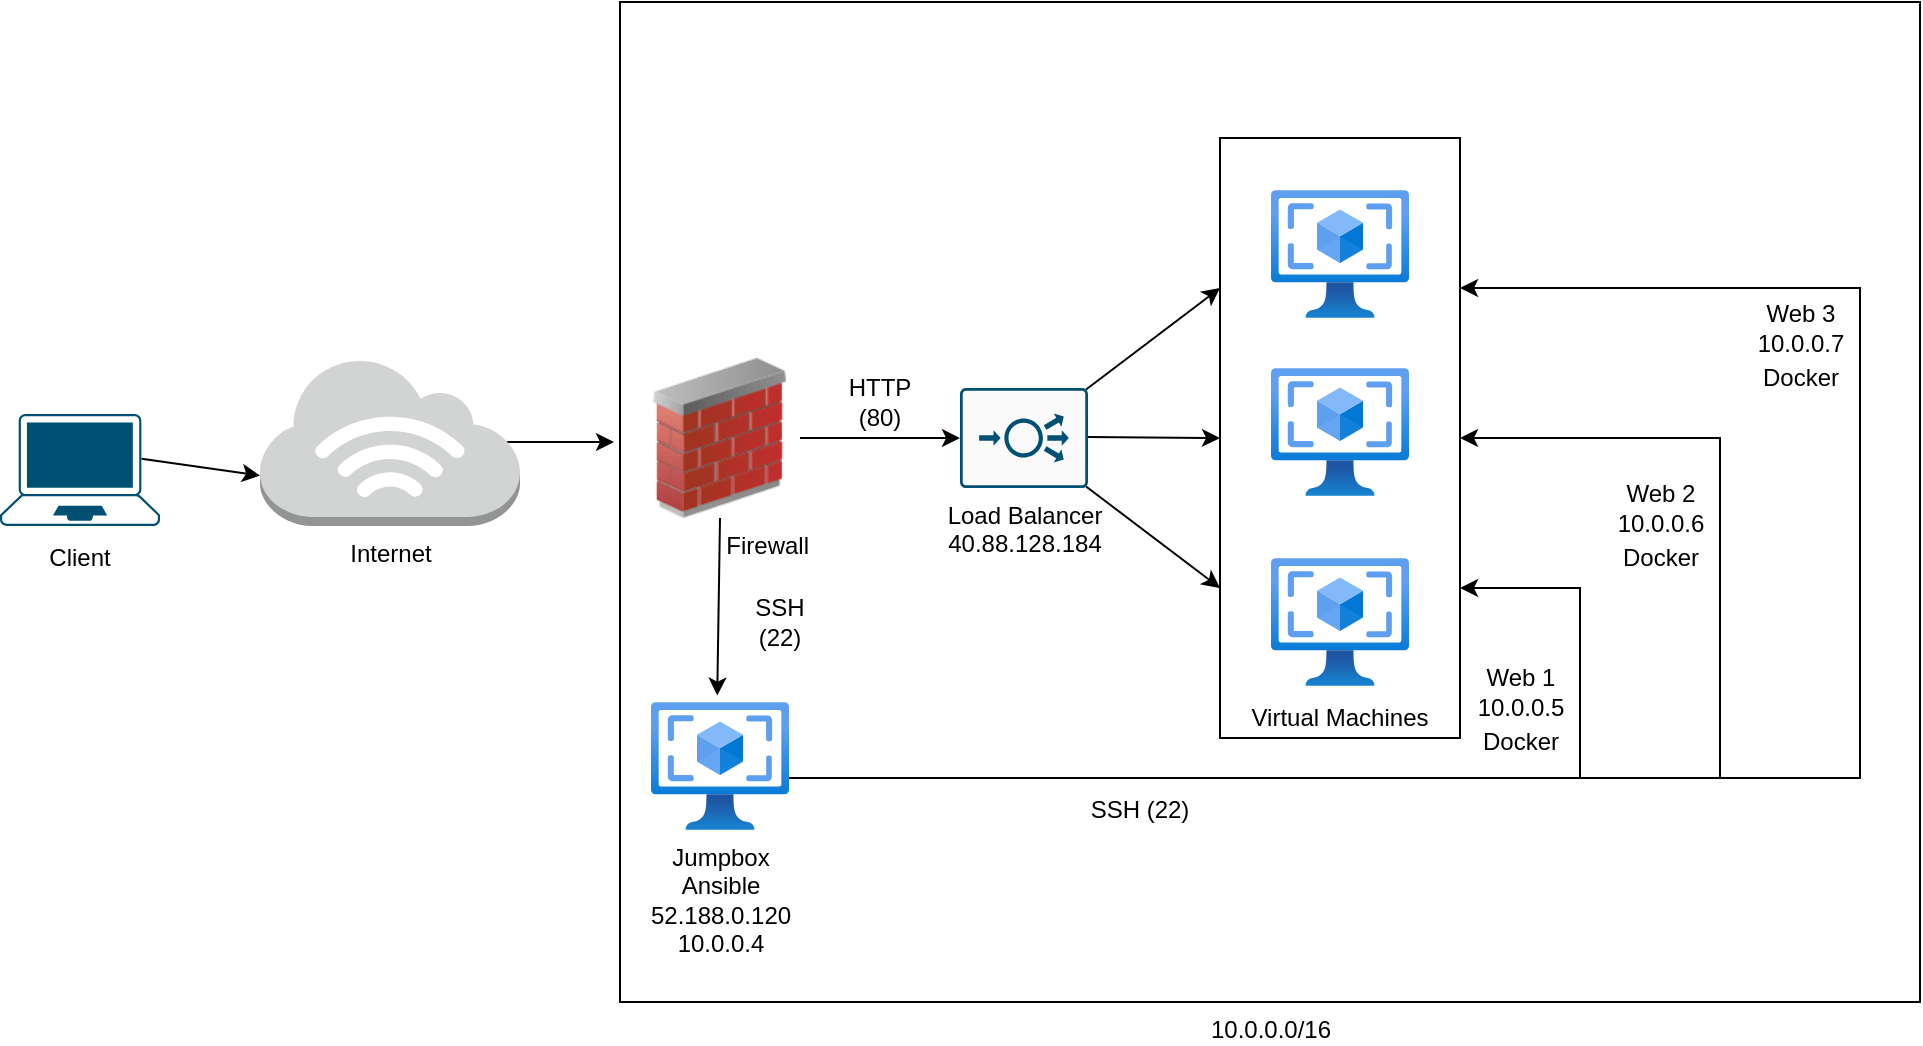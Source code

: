 <mxfile version="14.9.5" type="github">
  <diagram id="EM6CYuOJosww6zwFT-_a" name="Page-1">
    <mxGraphModel dx="925" dy="625" grid="1" gridSize="10" guides="1" tooltips="1" connect="1" arrows="1" fold="1" page="1" pageScale="1" pageWidth="850" pageHeight="1100" math="0" shadow="0">
      <root>
        <mxCell id="0" />
        <mxCell id="1" parent="0" />
        <mxCell id="SQknO_WiFOyQ2rEXzBOz-61" value="10.0.0.0/16" style="verticalLabelPosition=bottom;verticalAlign=top;html=1;shape=mxgraph.basic.rect;fillColor2=none;strokeWidth=1;size=20;indent=5;" vertex="1" parent="1">
          <mxGeometry x="620" y="10" width="650" height="500" as="geometry" />
        </mxCell>
        <mxCell id="SQknO_WiFOyQ2rEXzBOz-3" value="" style="endArrow=classic;html=1;startArrow=none;" edge="1" parent="1">
          <mxGeometry width="50" height="50" relative="1" as="geometry">
            <mxPoint x="560" y="230" as="sourcePoint" />
            <mxPoint x="617" y="230" as="targetPoint" />
            <Array as="points" />
          </mxGeometry>
        </mxCell>
        <mxCell id="SQknO_WiFOyQ2rEXzBOz-5" value="&amp;nbsp; &amp;nbsp; &amp;nbsp; &amp;nbsp; &amp;nbsp; &amp;nbsp; &amp;nbsp; Firewall" style="image;html=1;image=img/lib/clip_art/networking/Firewall_02_128x128.png" vertex="1" parent="1">
          <mxGeometry x="630" y="188" width="80" height="80" as="geometry" />
        </mxCell>
        <mxCell id="SQknO_WiFOyQ2rEXzBOz-6" value="" style="endArrow=classic;html=1;exitX=1;exitY=0.5;exitDx=0;exitDy=0;entryX=0;entryY=0.5;entryDx=0;entryDy=0;entryPerimeter=0;startArrow=none;" edge="1" parent="1" source="SQknO_WiFOyQ2rEXzBOz-5" target="SQknO_WiFOyQ2rEXzBOz-7">
          <mxGeometry width="50" height="50" relative="1" as="geometry">
            <mxPoint x="710" y="239.5" as="sourcePoint" />
            <mxPoint x="740" y="228" as="targetPoint" />
            <Array as="points" />
          </mxGeometry>
        </mxCell>
        <mxCell id="SQknO_WiFOyQ2rEXzBOz-17" value="Client" style="text;html=1;strokeColor=none;fillColor=none;align=center;verticalAlign=middle;whiteSpace=wrap;rounded=0;" vertex="1" parent="1">
          <mxGeometry x="330" y="278" width="40" height="20" as="geometry" />
        </mxCell>
        <mxCell id="SQknO_WiFOyQ2rEXzBOz-18" value="" style="points=[[0.13,0.02,0],[0.5,0,0],[0.87,0.02,0],[0.885,0.4,0],[0.985,0.985,0],[0.5,1,0],[0.015,0.985,0],[0.115,0.4,0]];verticalLabelPosition=bottom;html=1;verticalAlign=top;aspect=fixed;align=center;pointerEvents=1;shape=mxgraph.cisco19.laptop;fillColor=#005073;strokeColor=none;" vertex="1" parent="1">
          <mxGeometry x="310" y="216" width="80" height="56" as="geometry" />
        </mxCell>
        <mxCell id="SQknO_WiFOyQ2rEXzBOz-50" style="edgeStyle=orthogonalEdgeStyle;rounded=0;orthogonalLoop=1;jettySize=auto;html=1;entryX=1;entryY=0.75;entryDx=0;entryDy=0;" edge="1" parent="1" source="SQknO_WiFOyQ2rEXzBOz-21" target="SQknO_WiFOyQ2rEXzBOz-14">
          <mxGeometry relative="1" as="geometry">
            <Array as="points">
              <mxPoint x="1100" y="398" />
              <mxPoint x="1100" y="303" />
            </Array>
          </mxGeometry>
        </mxCell>
        <mxCell id="SQknO_WiFOyQ2rEXzBOz-19" value="" style="group;movable=0;resizable=0;rotatable=0;deletable=0;editable=0;connectable=0;" vertex="1" connectable="0" parent="1">
          <mxGeometry x="919.5" y="126" width="110.5" height="274" as="geometry" />
        </mxCell>
        <mxCell id="SQknO_WiFOyQ2rEXzBOz-51" style="edgeStyle=orthogonalEdgeStyle;rounded=0;orthogonalLoop=1;jettySize=auto;html=1;entryX=1;entryY=0.5;entryDx=0;entryDy=0;" edge="1" parent="1" source="SQknO_WiFOyQ2rEXzBOz-21" target="SQknO_WiFOyQ2rEXzBOz-14">
          <mxGeometry relative="1" as="geometry">
            <Array as="points">
              <mxPoint x="1170" y="398" />
              <mxPoint x="1170" y="228" />
            </Array>
          </mxGeometry>
        </mxCell>
        <mxCell id="SQknO_WiFOyQ2rEXzBOz-52" style="edgeStyle=orthogonalEdgeStyle;rounded=0;orthogonalLoop=1;jettySize=auto;html=1;entryX=1;entryY=0.25;entryDx=0;entryDy=0;" edge="1" parent="1" source="SQknO_WiFOyQ2rEXzBOz-21" target="SQknO_WiFOyQ2rEXzBOz-14">
          <mxGeometry relative="1" as="geometry">
            <Array as="points">
              <mxPoint x="1240" y="398" />
              <mxPoint x="1240" y="153" />
            </Array>
          </mxGeometry>
        </mxCell>
        <mxCell id="SQknO_WiFOyQ2rEXzBOz-21" value="Jumpbox &lt;br&gt;Ansible&lt;br&gt;52.188.0.120&lt;br&gt;10.0.0.4" style="aspect=fixed;html=1;points=[];align=center;image;fontSize=12;image=img/lib/azure2/compute/VM_Images_Classic.svg;" vertex="1" parent="1">
          <mxGeometry x="635.5" y="360" width="69" height="64" as="geometry" />
        </mxCell>
        <mxCell id="SQknO_WiFOyQ2rEXzBOz-40" value="" style="group" vertex="1" connectable="0" parent="1">
          <mxGeometry x="790" y="78" width="250" height="300" as="geometry" />
        </mxCell>
        <mxCell id="SQknO_WiFOyQ2rEXzBOz-7" value="Load Balancer &lt;br&gt;40.88.128.184" style="points=[[0.015,0.015,0],[0.985,0.015,0],[0.985,0.985,0],[0.015,0.985,0],[0.25,0,0],[0.5,0,0],[0.75,0,0],[1,0.25,0],[1,0.5,0],[1,0.75,0],[0.75,1,0],[0.5,1,0],[0.25,1,0],[0,0.75,0],[0,0.5,0],[0,0.25,0]];verticalLabelPosition=bottom;html=1;verticalAlign=top;aspect=fixed;align=center;pointerEvents=1;shape=mxgraph.cisco19.rect;prIcon=load_balancer;fillColor=#FAFAFA;strokeColor=#005073;" vertex="1" parent="SQknO_WiFOyQ2rEXzBOz-40">
          <mxGeometry y="125" width="64" height="50" as="geometry" />
        </mxCell>
        <mxCell id="SQknO_WiFOyQ2rEXzBOz-8" value="" style="endArrow=classic;html=1;entryX=0;entryY=0.5;entryDx=0;entryDy=0;" edge="1" parent="SQknO_WiFOyQ2rEXzBOz-40" target="SQknO_WiFOyQ2rEXzBOz-14">
          <mxGeometry width="50" height="50" relative="1" as="geometry">
            <mxPoint x="64" y="149.5" as="sourcePoint" />
            <mxPoint x="124" y="150" as="targetPoint" />
            <Array as="points" />
          </mxGeometry>
        </mxCell>
        <mxCell id="SQknO_WiFOyQ2rEXzBOz-20" value="" style="group" vertex="1" connectable="0" parent="SQknO_WiFOyQ2rEXzBOz-40">
          <mxGeometry x="130" width="120" height="300" as="geometry" />
        </mxCell>
        <mxCell id="SQknO_WiFOyQ2rEXzBOz-14" value="" style="rounded=0;whiteSpace=wrap;html=1;movable=1;resizable=1;rotatable=1;deletable=1;editable=1;connectable=1;" vertex="1" parent="SQknO_WiFOyQ2rEXzBOz-20">
          <mxGeometry width="120" height="300" as="geometry" />
        </mxCell>
        <mxCell id="SQknO_WiFOyQ2rEXzBOz-9" value="" style="aspect=fixed;html=1;points=[];align=center;image;fontSize=12;image=img/lib/azure2/compute/VM_Images_Classic.svg;movable=1;resizable=1;rotatable=1;deletable=1;editable=1;connectable=1;" vertex="1" parent="SQknO_WiFOyQ2rEXzBOz-20">
          <mxGeometry x="25.5" y="26" width="69" height="64" as="geometry" />
        </mxCell>
        <mxCell id="SQknO_WiFOyQ2rEXzBOz-10" value="" style="aspect=fixed;html=1;points=[];align=center;image;fontSize=12;image=img/lib/azure2/compute/VM_Images_Classic.svg;movable=1;resizable=1;rotatable=1;deletable=1;editable=1;connectable=1;" vertex="1" parent="SQknO_WiFOyQ2rEXzBOz-20">
          <mxGeometry x="25.5" y="115" width="69" height="64" as="geometry" />
        </mxCell>
        <mxCell id="SQknO_WiFOyQ2rEXzBOz-12" value="" style="aspect=fixed;html=1;points=[];align=center;image;fontSize=12;image=img/lib/azure2/compute/VM_Images_Classic.svg;movable=1;resizable=1;rotatable=1;deletable=1;editable=1;connectable=1;" vertex="1" parent="SQknO_WiFOyQ2rEXzBOz-20">
          <mxGeometry x="25.5" y="210" width="69" height="64" as="geometry" />
        </mxCell>
        <mxCell id="SQknO_WiFOyQ2rEXzBOz-15" value="Virtual Machines" style="text;html=1;strokeColor=none;fillColor=none;align=center;verticalAlign=middle;whiteSpace=wrap;rounded=0;movable=1;resizable=1;rotatable=1;deletable=1;editable=1;connectable=1;" vertex="1" parent="SQknO_WiFOyQ2rEXzBOz-20">
          <mxGeometry x="5" y="280" width="110" height="20" as="geometry" />
        </mxCell>
        <mxCell id="SQknO_WiFOyQ2rEXzBOz-38" value="" style="endArrow=classic;html=1;exitX=0.985;exitY=0.985;exitDx=0;exitDy=0;exitPerimeter=0;entryX=0;entryY=0.75;entryDx=0;entryDy=0;" edge="1" parent="SQknO_WiFOyQ2rEXzBOz-40" source="SQknO_WiFOyQ2rEXzBOz-7" target="SQknO_WiFOyQ2rEXzBOz-14">
          <mxGeometry width="50" height="50" relative="1" as="geometry">
            <mxPoint x="74" y="159.5" as="sourcePoint" />
            <mxPoint x="134" y="160" as="targetPoint" />
            <Array as="points" />
          </mxGeometry>
        </mxCell>
        <mxCell id="SQknO_WiFOyQ2rEXzBOz-39" value="" style="endArrow=classic;html=1;entryX=0;entryY=0.25;entryDx=0;entryDy=0;exitX=0.985;exitY=0.015;exitDx=0;exitDy=0;exitPerimeter=0;" edge="1" parent="SQknO_WiFOyQ2rEXzBOz-40" source="SQknO_WiFOyQ2rEXzBOz-7" target="SQknO_WiFOyQ2rEXzBOz-14">
          <mxGeometry width="50" height="50" relative="1" as="geometry">
            <mxPoint x="70" y="100" as="sourcePoint" />
            <mxPoint x="136" y="100.5" as="targetPoint" />
            <Array as="points" />
          </mxGeometry>
        </mxCell>
        <mxCell id="SQknO_WiFOyQ2rEXzBOz-41" value="Internet" style="outlineConnect=0;dashed=0;verticalLabelPosition=bottom;verticalAlign=top;align=center;html=1;shape=mxgraph.aws3.internet_3;fillColor=#D2D3D3;gradientColor=none;" vertex="1" parent="1">
          <mxGeometry x="440" y="188" width="130" height="84" as="geometry" />
        </mxCell>
        <mxCell id="SQknO_WiFOyQ2rEXzBOz-44" value="HTTP (80)" style="text;html=1;strokeColor=none;fillColor=none;align=center;verticalAlign=middle;whiteSpace=wrap;rounded=0;" vertex="1" parent="1">
          <mxGeometry x="730" y="200" width="40" height="20" as="geometry" />
        </mxCell>
        <mxCell id="SQknO_WiFOyQ2rEXzBOz-46" value="SSH (22)" style="text;html=1;strokeColor=none;fillColor=none;align=center;verticalAlign=middle;whiteSpace=wrap;rounded=0;" vertex="1" parent="1">
          <mxGeometry x="680" y="310" width="40" height="20" as="geometry" />
        </mxCell>
        <mxCell id="SQknO_WiFOyQ2rEXzBOz-47" value="" style="endArrow=classic;html=1;exitX=0.5;exitY=1;exitDx=0;exitDy=0;entryX=0.48;entryY=-0.05;entryDx=0;entryDy=0;entryPerimeter=0;startArrow=none;" edge="1" parent="1" source="SQknO_WiFOyQ2rEXzBOz-5" target="SQknO_WiFOyQ2rEXzBOz-21">
          <mxGeometry width="50" height="50" relative="1" as="geometry">
            <mxPoint x="720" y="238" as="sourcePoint" />
            <mxPoint x="800" y="238" as="targetPoint" />
            <Array as="points" />
          </mxGeometry>
        </mxCell>
        <mxCell id="SQknO_WiFOyQ2rEXzBOz-54" value="SSH (22)" style="text;html=1;strokeColor=none;fillColor=none;align=center;verticalAlign=middle;whiteSpace=wrap;rounded=0;" vertex="1" parent="1">
          <mxGeometry x="839.5" y="404" width="80" height="20" as="geometry" />
        </mxCell>
        <mxCell id="SQknO_WiFOyQ2rEXzBOz-56" value="Web 1&lt;br&gt;10.0.0.5" style="text;html=1;align=center;verticalAlign=middle;resizable=0;points=[];autosize=1;strokeColor=none;" vertex="1" parent="1">
          <mxGeometry x="1040" y="340" width="60" height="30" as="geometry" />
        </mxCell>
        <mxCell id="SQknO_WiFOyQ2rEXzBOz-57" value="Web 2&lt;br&gt;10.0.0.6" style="text;html=1;align=center;verticalAlign=middle;resizable=0;points=[];autosize=1;strokeColor=none;" vertex="1" parent="1">
          <mxGeometry x="1110" y="248" width="60" height="30" as="geometry" />
        </mxCell>
        <mxCell id="SQknO_WiFOyQ2rEXzBOz-58" value="Web 3&lt;br&gt;10.0.0.7" style="text;html=1;align=center;verticalAlign=middle;resizable=0;points=[];autosize=1;strokeColor=none;" vertex="1" parent="1">
          <mxGeometry x="1180" y="158" width="60" height="30" as="geometry" />
        </mxCell>
        <mxCell id="SQknO_WiFOyQ2rEXzBOz-62" value="" style="endArrow=classic;html=1;startArrow=none;exitX=0.885;exitY=0.4;exitDx=0;exitDy=0;exitPerimeter=0;entryX=0;entryY=0.7;entryDx=0;entryDy=0;entryPerimeter=0;" edge="1" parent="1" source="SQknO_WiFOyQ2rEXzBOz-18" target="SQknO_WiFOyQ2rEXzBOz-41">
          <mxGeometry width="50" height="50" relative="1" as="geometry">
            <mxPoint x="383" y="300" as="sourcePoint" />
            <mxPoint x="440" y="300" as="targetPoint" />
            <Array as="points" />
          </mxGeometry>
        </mxCell>
        <mxCell id="SQknO_WiFOyQ2rEXzBOz-63" value="Docker" style="text;html=1;align=center;verticalAlign=middle;resizable=0;points=[];autosize=1;strokeColor=none;" vertex="1" parent="1">
          <mxGeometry x="1115" y="278" width="50" height="20" as="geometry" />
        </mxCell>
        <mxCell id="SQknO_WiFOyQ2rEXzBOz-64" value="Docker" style="text;html=1;align=center;verticalAlign=middle;resizable=0;points=[];autosize=1;strokeColor=none;" vertex="1" parent="1">
          <mxGeometry x="1045" y="370" width="50" height="20" as="geometry" />
        </mxCell>
        <mxCell id="SQknO_WiFOyQ2rEXzBOz-65" value="Docker" style="text;html=1;align=center;verticalAlign=middle;resizable=0;points=[];autosize=1;strokeColor=none;" vertex="1" parent="1">
          <mxGeometry x="1185" y="188" width="50" height="20" as="geometry" />
        </mxCell>
      </root>
    </mxGraphModel>
  </diagram>
</mxfile>
